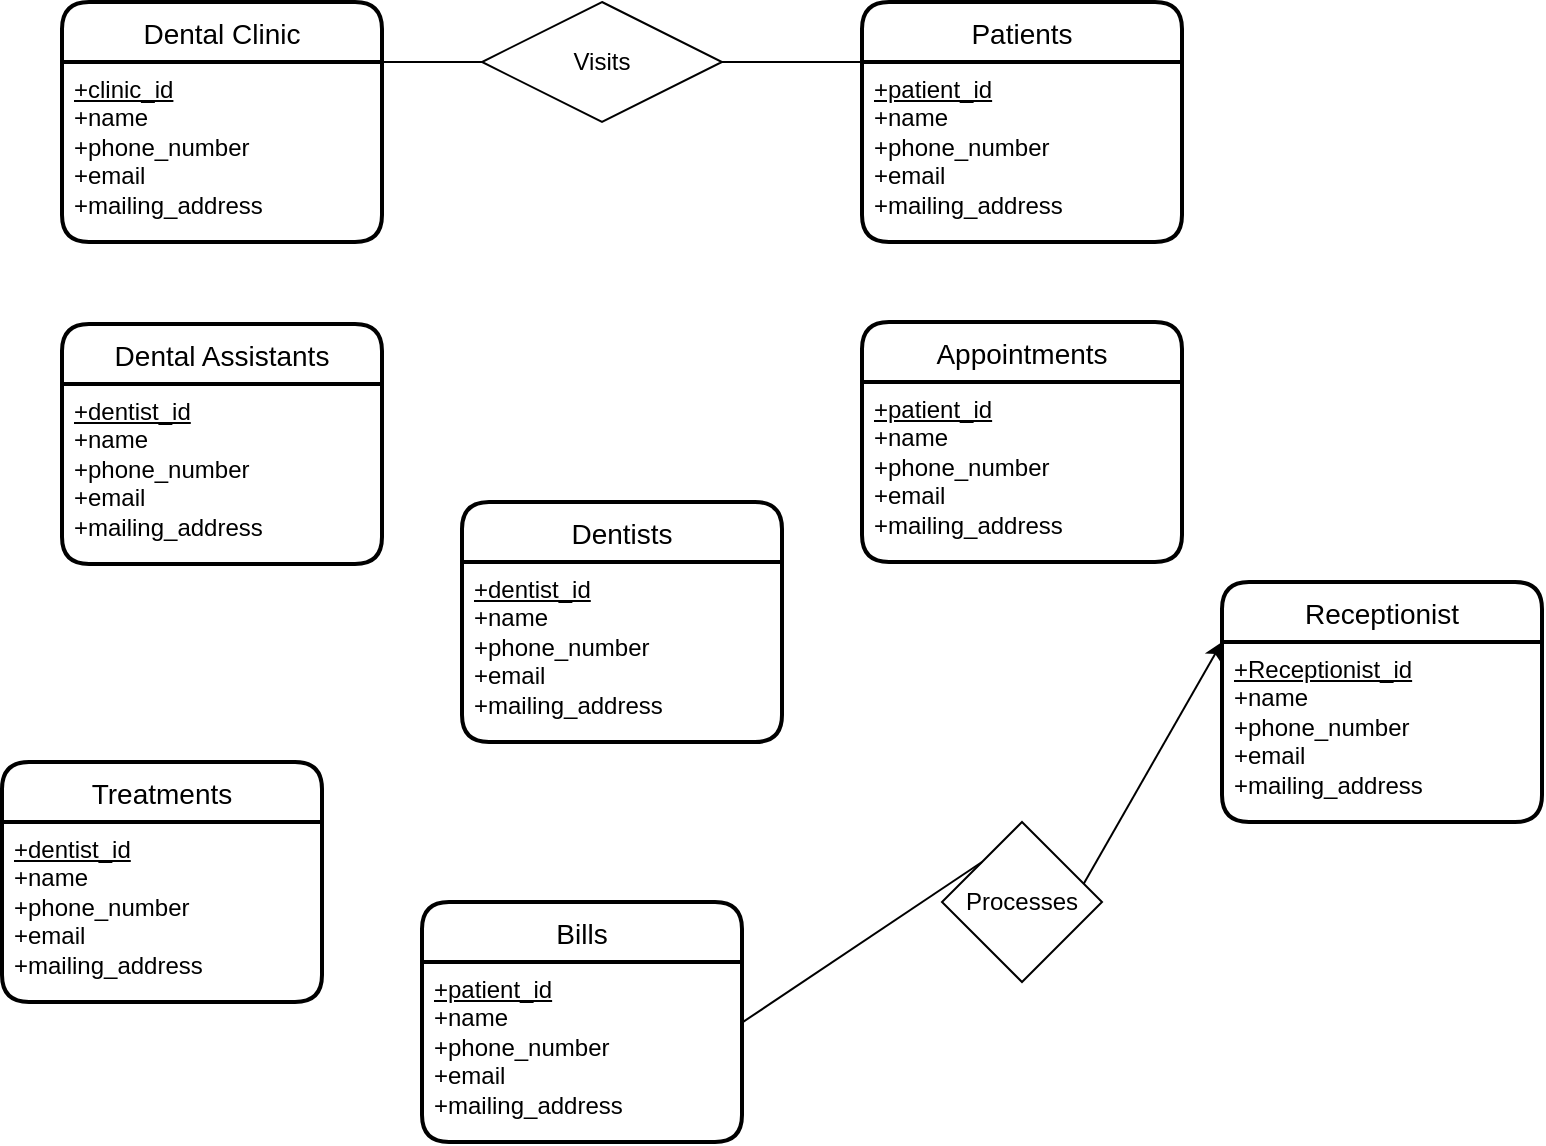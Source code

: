 <mxfile version="16.6.4" type="github">
  <diagram id="0YO4q45qK2cxMAk0PEHQ" name="Page-1">
    <mxGraphModel dx="782" dy="345" grid="1" gridSize="10" guides="1" tooltips="1" connect="1" arrows="1" fold="1" page="1" pageScale="1" pageWidth="850" pageHeight="1100" math="0" shadow="0">
      <root>
        <mxCell id="0" />
        <mxCell id="1" parent="0" />
        <mxCell id="yixYYZR7p3-tDQ7YvWht-1" value="Dental Clinic" style="swimlane;childLayout=stackLayout;horizontal=1;startSize=30;horizontalStack=0;rounded=1;fontSize=14;fontStyle=0;strokeWidth=2;resizeParent=0;resizeLast=1;shadow=0;dashed=0;align=center;" parent="1" vertex="1">
          <mxGeometry x="40" y="40" width="160" height="120" as="geometry" />
        </mxCell>
        <mxCell id="yixYYZR7p3-tDQ7YvWht-2" value="&lt;u&gt;+clinic_id&lt;/u&gt;&lt;br&gt;+name&lt;br&gt;&lt;div&gt;+phone_number&lt;/div&gt;&lt;div&gt;+email&lt;/div&gt;&lt;div&gt;+mailing_address&lt;br&gt;&lt;/div&gt;" style="align=left;strokeColor=none;fillColor=none;spacingLeft=4;fontSize=12;verticalAlign=top;resizable=0;rotatable=0;part=1;html=1;" parent="yixYYZR7p3-tDQ7YvWht-1" vertex="1">
          <mxGeometry y="30" width="160" height="90" as="geometry" />
        </mxCell>
        <mxCell id="yixYYZR7p3-tDQ7YvWht-4" value="Dentists" style="swimlane;childLayout=stackLayout;horizontal=1;startSize=30;horizontalStack=0;rounded=1;fontSize=14;fontStyle=0;strokeWidth=2;resizeParent=0;resizeLast=1;shadow=0;dashed=0;align=center;" parent="1" vertex="1">
          <mxGeometry x="240" y="290" width="160" height="120" as="geometry" />
        </mxCell>
        <mxCell id="yixYYZR7p3-tDQ7YvWht-5" value="&lt;u&gt;+dentist_id&lt;/u&gt;&lt;br&gt;+name&lt;br&gt;&lt;div&gt;+phone_number&lt;/div&gt;&lt;div&gt;+email&lt;/div&gt;&lt;div&gt;+mailing_address&lt;br&gt;&lt;/div&gt;" style="align=left;strokeColor=none;fillColor=none;spacingLeft=4;fontSize=12;verticalAlign=top;resizable=0;rotatable=0;part=1;html=1;" parent="yixYYZR7p3-tDQ7YvWht-4" vertex="1">
          <mxGeometry y="30" width="160" height="90" as="geometry" />
        </mxCell>
        <mxCell id="yixYYZR7p3-tDQ7YvWht-6" value="Patients" style="swimlane;childLayout=stackLayout;horizontal=1;startSize=30;horizontalStack=0;rounded=1;fontSize=14;fontStyle=0;strokeWidth=2;resizeParent=0;resizeLast=1;shadow=0;dashed=0;align=center;" parent="1" vertex="1">
          <mxGeometry x="440" y="40" width="160" height="120" as="geometry" />
        </mxCell>
        <mxCell id="yixYYZR7p3-tDQ7YvWht-7" value="&lt;u&gt;+patient_id&lt;/u&gt;&lt;br&gt;+name&lt;br&gt;&lt;div&gt;+phone_number&lt;/div&gt;&lt;div&gt;+email&lt;/div&gt;&lt;div&gt;+mailing_address&lt;br&gt;&lt;/div&gt;" style="align=left;strokeColor=none;fillColor=none;spacingLeft=4;fontSize=12;verticalAlign=top;resizable=0;rotatable=0;part=1;html=1;" parent="yixYYZR7p3-tDQ7YvWht-6" vertex="1">
          <mxGeometry y="30" width="160" height="90" as="geometry" />
        </mxCell>
        <mxCell id="yixYYZR7p3-tDQ7YvWht-8" value="Dental Assistants" style="swimlane;childLayout=stackLayout;horizontal=1;startSize=30;horizontalStack=0;rounded=1;fontSize=14;fontStyle=0;strokeWidth=2;resizeParent=0;resizeLast=1;shadow=0;dashed=0;align=center;" parent="1" vertex="1">
          <mxGeometry x="40" y="201" width="160" height="120" as="geometry" />
        </mxCell>
        <mxCell id="yixYYZR7p3-tDQ7YvWht-9" value="&lt;u&gt;+dentist_id&lt;/u&gt;&lt;br&gt;+name&lt;br&gt;&lt;div&gt;+phone_number&lt;/div&gt;&lt;div&gt;+email&lt;/div&gt;&lt;div&gt;+mailing_address&lt;br&gt;&lt;/div&gt;" style="align=left;strokeColor=none;fillColor=none;spacingLeft=4;fontSize=12;verticalAlign=top;resizable=0;rotatable=0;part=1;html=1;" parent="yixYYZR7p3-tDQ7YvWht-8" vertex="1">
          <mxGeometry y="30" width="160" height="90" as="geometry" />
        </mxCell>
        <mxCell id="yixYYZR7p3-tDQ7YvWht-10" value="Treatments " style="swimlane;childLayout=stackLayout;horizontal=1;startSize=30;horizontalStack=0;rounded=1;fontSize=14;fontStyle=0;strokeWidth=2;resizeParent=0;resizeLast=1;shadow=0;dashed=0;align=center;" parent="1" vertex="1">
          <mxGeometry x="10" y="420" width="160" height="120" as="geometry" />
        </mxCell>
        <mxCell id="yixYYZR7p3-tDQ7YvWht-11" value="&lt;u&gt;+dentist_id&lt;/u&gt;&lt;br&gt;+name&lt;br&gt;&lt;div&gt;+phone_number&lt;/div&gt;&lt;div&gt;+email&lt;/div&gt;&lt;div&gt;+mailing_address&lt;br&gt;&lt;/div&gt;" style="align=left;strokeColor=none;fillColor=none;spacingLeft=4;fontSize=12;verticalAlign=top;resizable=0;rotatable=0;part=1;html=1;" parent="yixYYZR7p3-tDQ7YvWht-10" vertex="1">
          <mxGeometry y="30" width="160" height="90" as="geometry" />
        </mxCell>
        <mxCell id="yixYYZR7p3-tDQ7YvWht-12" value="Appointments" style="swimlane;childLayout=stackLayout;horizontal=1;startSize=30;horizontalStack=0;rounded=1;fontSize=14;fontStyle=0;strokeWidth=2;resizeParent=0;resizeLast=1;shadow=0;dashed=0;align=center;" parent="1" vertex="1">
          <mxGeometry x="440" y="200" width="160" height="120" as="geometry" />
        </mxCell>
        <mxCell id="yixYYZR7p3-tDQ7YvWht-13" value="&lt;u&gt;+patient_id&lt;/u&gt;&lt;br&gt;+name&lt;br&gt;&lt;div&gt;+phone_number&lt;/div&gt;&lt;div&gt;+email&lt;/div&gt;&lt;div&gt;+mailing_address&lt;br&gt;&lt;/div&gt;" style="align=left;strokeColor=none;fillColor=none;spacingLeft=4;fontSize=12;verticalAlign=top;resizable=0;rotatable=0;part=1;html=1;" parent="yixYYZR7p3-tDQ7YvWht-12" vertex="1">
          <mxGeometry y="30" width="160" height="90" as="geometry" />
        </mxCell>
        <mxCell id="yixYYZR7p3-tDQ7YvWht-14" value="Bills" style="swimlane;childLayout=stackLayout;horizontal=1;startSize=30;horizontalStack=0;rounded=1;fontSize=14;fontStyle=0;strokeWidth=2;resizeParent=0;resizeLast=1;shadow=0;align=center;fillColor=none;" parent="1" vertex="1">
          <mxGeometry x="220" y="490" width="160" height="120" as="geometry" />
        </mxCell>
        <mxCell id="yixYYZR7p3-tDQ7YvWht-15" value="&lt;u&gt;+patient_id&lt;/u&gt;&lt;br&gt;+name&lt;br&gt;&lt;div&gt;+phone_number&lt;/div&gt;&lt;div&gt;+email&lt;/div&gt;&lt;div&gt;+mailing_address&lt;br&gt;&lt;/div&gt;" style="align=left;strokeColor=none;fillColor=none;spacingLeft=4;fontSize=12;verticalAlign=top;resizable=0;rotatable=0;part=1;html=1;" parent="yixYYZR7p3-tDQ7YvWht-14" vertex="1">
          <mxGeometry y="30" width="160" height="90" as="geometry" />
        </mxCell>
        <mxCell id="yixYYZR7p3-tDQ7YvWht-17" style="rounded=0;orthogonalLoop=1;jettySize=auto;html=1;entryX=1;entryY=0;entryDx=0;entryDy=0;endArrow=none;endFill=0;" parent="1" source="yixYYZR7p3-tDQ7YvWht-16" target="yixYYZR7p3-tDQ7YvWht-2" edge="1">
          <mxGeometry relative="1" as="geometry" />
        </mxCell>
        <mxCell id="yixYYZR7p3-tDQ7YvWht-18" style="edgeStyle=none;rounded=0;orthogonalLoop=1;jettySize=auto;html=1;entryX=0;entryY=0;entryDx=0;entryDy=0;endArrow=none;endFill=0;" parent="1" source="yixYYZR7p3-tDQ7YvWht-16" target="yixYYZR7p3-tDQ7YvWht-7" edge="1">
          <mxGeometry relative="1" as="geometry" />
        </mxCell>
        <mxCell id="yixYYZR7p3-tDQ7YvWht-16" value="Visits" style="shape=rhombus;perimeter=rhombusPerimeter;whiteSpace=wrap;html=1;align=center;" parent="1" vertex="1">
          <mxGeometry x="250" y="40" width="120" height="60" as="geometry" />
        </mxCell>
        <mxCell id="_nI5DZy2AJyz_5Zyf3im-6" value="Receptionist" style="swimlane;childLayout=stackLayout;horizontal=1;startSize=30;horizontalStack=0;rounded=1;fontSize=14;fontStyle=0;strokeWidth=2;resizeParent=0;resizeLast=1;shadow=0;dashed=0;align=center;" vertex="1" parent="1">
          <mxGeometry x="620" y="330" width="160" height="120" as="geometry" />
        </mxCell>
        <mxCell id="_nI5DZy2AJyz_5Zyf3im-7" value="&lt;u&gt;+Receptionist_id&lt;/u&gt;&lt;br&gt;+name&lt;br&gt;&lt;div&gt;+phone_number&lt;/div&gt;&lt;div&gt;+email&lt;/div&gt;&lt;div&gt;+mailing_address&lt;br&gt;&lt;/div&gt;" style="align=left;strokeColor=none;fillColor=none;spacingLeft=4;fontSize=12;verticalAlign=top;resizable=0;rotatable=0;part=1;html=1;" vertex="1" parent="_nI5DZy2AJyz_5Zyf3im-6">
          <mxGeometry y="30" width="160" height="90" as="geometry" />
        </mxCell>
        <mxCell id="_nI5DZy2AJyz_5Zyf3im-9" value="" style="endArrow=classic;html=1;rounded=1;sketch=0;curved=0;entryX=0;entryY=0;entryDx=0;entryDy=0;exitX=0.875;exitY=0.404;exitDx=0;exitDy=0;exitPerimeter=0;startArrow=none;" edge="1" parent="1" source="_nI5DZy2AJyz_5Zyf3im-10" target="_nI5DZy2AJyz_5Zyf3im-7">
          <mxGeometry width="50" height="50" relative="1" as="geometry">
            <mxPoint x="420" y="430" as="sourcePoint" />
            <mxPoint x="470" y="380" as="targetPoint" />
          </mxGeometry>
        </mxCell>
        <mxCell id="_nI5DZy2AJyz_5Zyf3im-10" value="Processes" style="rhombus;whiteSpace=wrap;html=1;rounded=0;sketch=0;" vertex="1" parent="1">
          <mxGeometry x="480" y="450" width="80" height="80" as="geometry" />
        </mxCell>
        <mxCell id="_nI5DZy2AJyz_5Zyf3im-11" value="" style="endArrow=none;html=1;rounded=1;sketch=0;curved=0;entryX=0;entryY=0;entryDx=0;entryDy=0;exitX=1;exitY=0.337;exitDx=0;exitDy=0;exitPerimeter=0;" edge="1" parent="1" source="yixYYZR7p3-tDQ7YvWht-15" target="_nI5DZy2AJyz_5Zyf3im-10">
          <mxGeometry width="50" height="50" relative="1" as="geometry">
            <mxPoint x="410" y="420.33" as="sourcePoint" />
            <mxPoint x="620" y="380" as="targetPoint" />
          </mxGeometry>
        </mxCell>
      </root>
    </mxGraphModel>
  </diagram>
</mxfile>
